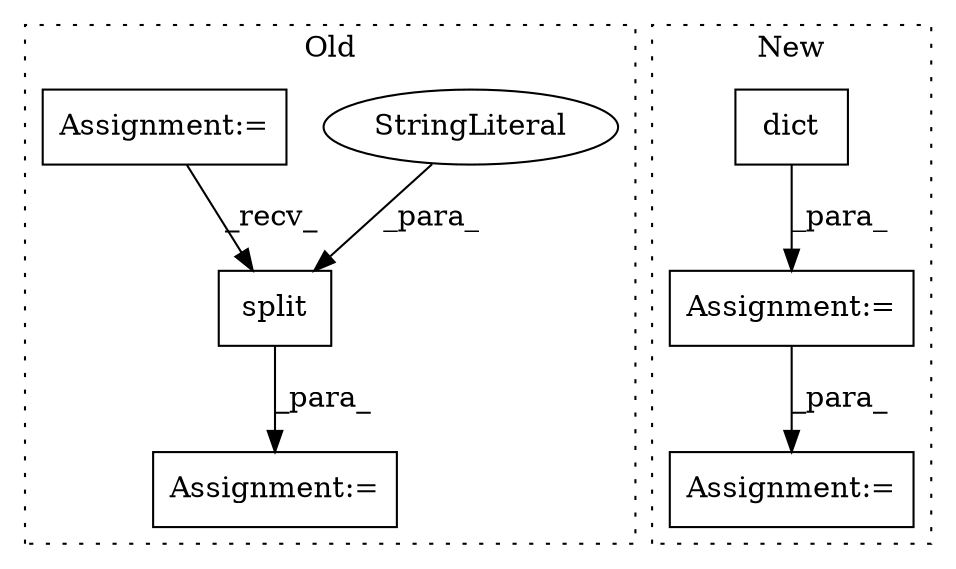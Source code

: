 digraph G {
subgraph cluster0 {
1 [label="split" a="32" s="927,936" l="6,1" shape="box"];
3 [label="StringLiteral" a="45" s="933" l="3" shape="ellipse"];
5 [label="Assignment:=" a="7" s="920" l="2" shape="box"];
6 [label="Assignment:=" a="7" s="788" l="1" shape="box"];
label = "Old";
style="dotted";
}
subgraph cluster1 {
2 [label="dict" a="32" s="696,735" l="5,1" shape="box"];
4 [label="Assignment:=" a="7" s="904" l="1" shape="box"];
7 [label="Assignment:=" a="7" s="695" l="1" shape="box"];
label = "New";
style="dotted";
}
1 -> 5 [label="_para_"];
2 -> 7 [label="_para_"];
3 -> 1 [label="_para_"];
6 -> 1 [label="_recv_"];
7 -> 4 [label="_para_"];
}